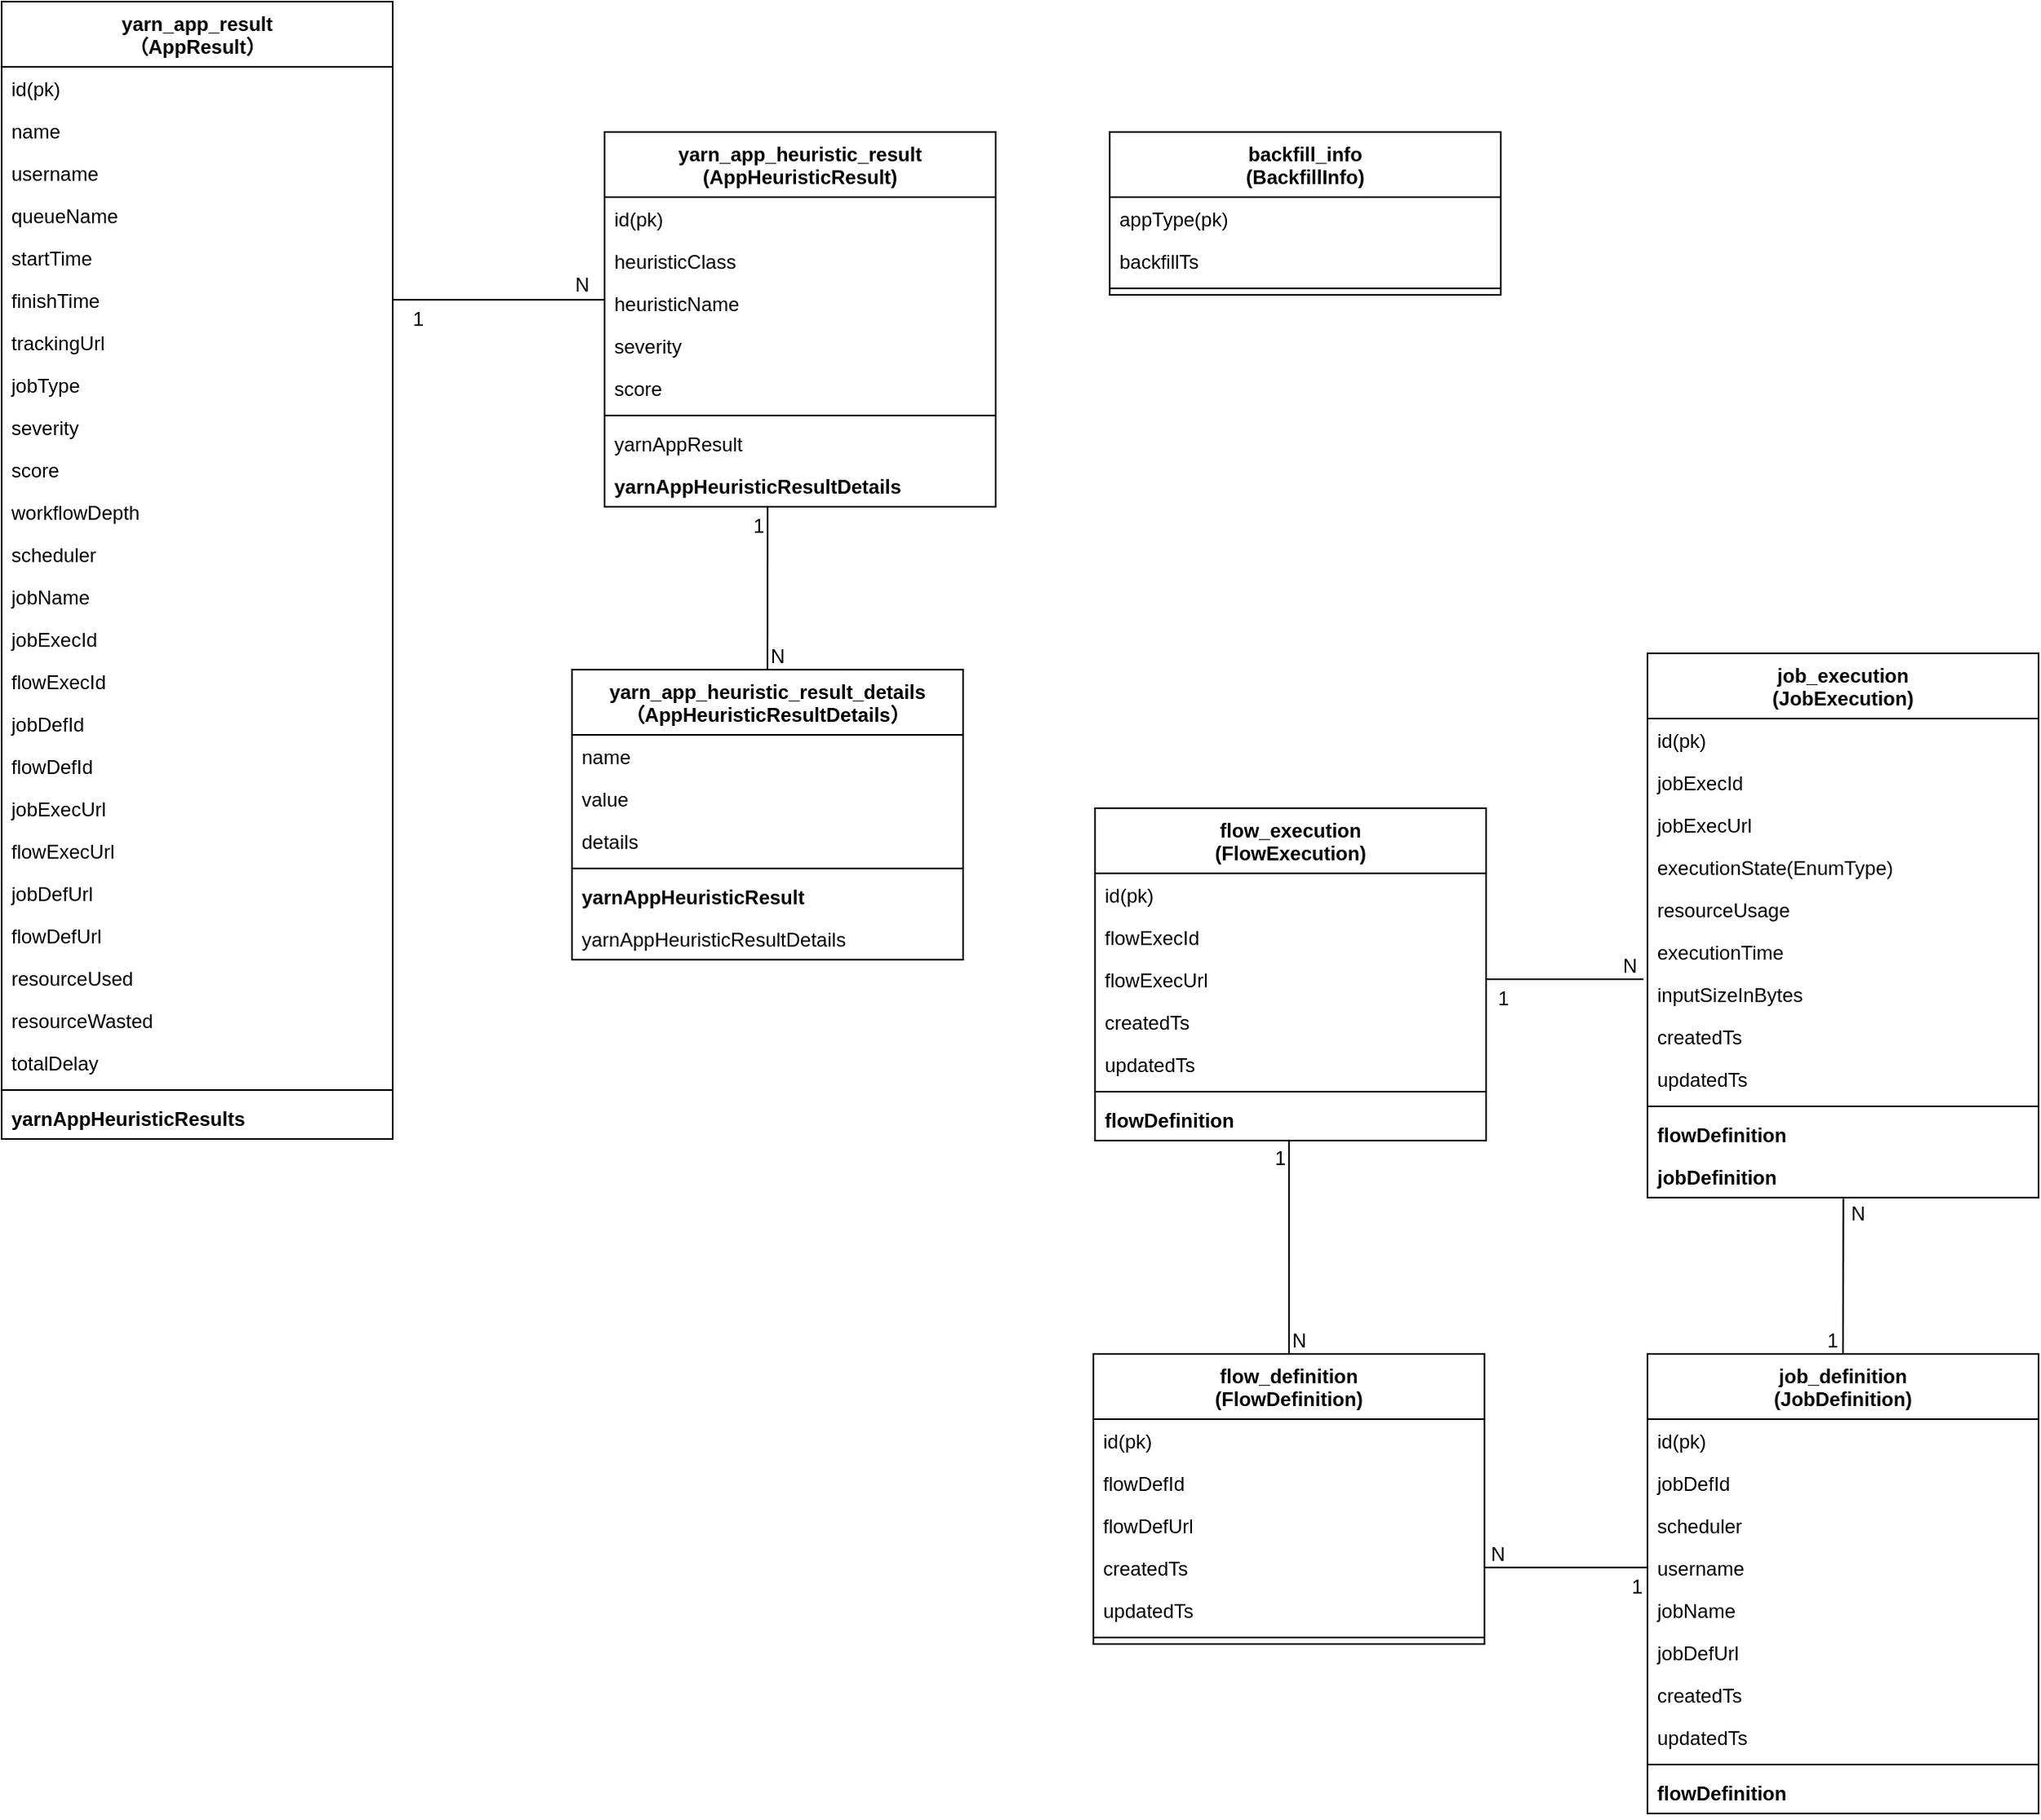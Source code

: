 <mxfile version="13.6.5" type="github">
  <diagram id="lBYNFj_PwZgtcnfL0c5B" name="Page-1">
    <mxGraphModel dx="1188" dy="643" grid="1" gridSize="10" guides="1" tooltips="1" connect="1" arrows="1" fold="1" page="1" pageScale="1" pageWidth="1920" pageHeight="1200" math="0" shadow="0">
      <root>
        <mxCell id="0" />
        <mxCell id="1" parent="0" />
        <mxCell id="ozhA0V-EFxlxbpQFmUKF-39" value="" style="endArrow=none;html=1;rounded=0;exitX=0.5;exitY=0;exitDx=0;exitDy=0;entryX=0.417;entryY=1;entryDx=0;entryDy=0;entryPerimeter=0;" edge="1" parent="1" source="ozhA0V-EFxlxbpQFmUKF-30" target="ozhA0V-EFxlxbpQFmUKF-29">
          <mxGeometry relative="1" as="geometry">
            <mxPoint x="870" y="490" as="sourcePoint" />
            <mxPoint x="600" y="380" as="targetPoint" />
          </mxGeometry>
        </mxCell>
        <mxCell id="ozhA0V-EFxlxbpQFmUKF-40" value="N" style="resizable=0;html=1;align=left;verticalAlign=bottom;" connectable="0" vertex="1" parent="ozhA0V-EFxlxbpQFmUKF-39">
          <mxGeometry x="-1" relative="1" as="geometry" />
        </mxCell>
        <mxCell id="ozhA0V-EFxlxbpQFmUKF-41" value="1" style="resizable=0;html=1;align=right;verticalAlign=bottom;" connectable="0" vertex="1" parent="ozhA0V-EFxlxbpQFmUKF-39">
          <mxGeometry x="1" relative="1" as="geometry">
            <mxPoint x="-2.02" y="20.33" as="offset" />
          </mxGeometry>
        </mxCell>
        <mxCell id="ozhA0V-EFxlxbpQFmUKF-42" value="yarn_app_result&#xa;（AppResult）" style="swimlane;fontStyle=1;align=center;verticalAlign=top;childLayout=stackLayout;horizontal=1;startSize=40;horizontalStack=0;resizeParent=1;resizeParentMax=0;resizeLast=0;collapsible=1;marginBottom=0;" vertex="1" parent="1">
          <mxGeometry x="130" y="50" width="240" height="698" as="geometry" />
        </mxCell>
        <mxCell id="ozhA0V-EFxlxbpQFmUKF-43" value="id(pk)" style="text;strokeColor=none;fillColor=none;align=left;verticalAlign=top;spacingLeft=4;spacingRight=4;overflow=hidden;rotatable=0;points=[[0,0.5],[1,0.5]];portConstraint=eastwest;" vertex="1" parent="ozhA0V-EFxlxbpQFmUKF-42">
          <mxGeometry y="40" width="240" height="26" as="geometry" />
        </mxCell>
        <mxCell id="ozhA0V-EFxlxbpQFmUKF-44" value="name" style="text;strokeColor=none;fillColor=none;align=left;verticalAlign=top;spacingLeft=4;spacingRight=4;overflow=hidden;rotatable=0;points=[[0,0.5],[1,0.5]];portConstraint=eastwest;" vertex="1" parent="ozhA0V-EFxlxbpQFmUKF-42">
          <mxGeometry y="66" width="240" height="26" as="geometry" />
        </mxCell>
        <mxCell id="ozhA0V-EFxlxbpQFmUKF-45" value="username" style="text;strokeColor=none;fillColor=none;align=left;verticalAlign=top;spacingLeft=4;spacingRight=4;overflow=hidden;rotatable=0;points=[[0,0.5],[1,0.5]];portConstraint=eastwest;" vertex="1" parent="ozhA0V-EFxlxbpQFmUKF-42">
          <mxGeometry y="92" width="240" height="26" as="geometry" />
        </mxCell>
        <mxCell id="ozhA0V-EFxlxbpQFmUKF-46" value="queueName" style="text;strokeColor=none;fillColor=none;align=left;verticalAlign=top;spacingLeft=4;spacingRight=4;overflow=hidden;rotatable=0;points=[[0,0.5],[1,0.5]];portConstraint=eastwest;" vertex="1" parent="ozhA0V-EFxlxbpQFmUKF-42">
          <mxGeometry y="118" width="240" height="26" as="geometry" />
        </mxCell>
        <mxCell id="ozhA0V-EFxlxbpQFmUKF-47" value="startTime" style="text;strokeColor=none;fillColor=none;align=left;verticalAlign=top;spacingLeft=4;spacingRight=4;overflow=hidden;rotatable=0;points=[[0,0.5],[1,0.5]];portConstraint=eastwest;" vertex="1" parent="ozhA0V-EFxlxbpQFmUKF-42">
          <mxGeometry y="144" width="240" height="26" as="geometry" />
        </mxCell>
        <mxCell id="ozhA0V-EFxlxbpQFmUKF-51" value="finishTime" style="text;strokeColor=none;fillColor=none;align=left;verticalAlign=top;spacingLeft=4;spacingRight=4;overflow=hidden;rotatable=0;points=[[0,0.5],[1,0.5]];portConstraint=eastwest;" vertex="1" parent="ozhA0V-EFxlxbpQFmUKF-42">
          <mxGeometry y="170" width="240" height="26" as="geometry" />
        </mxCell>
        <mxCell id="ozhA0V-EFxlxbpQFmUKF-52" value="trackingUrl" style="text;strokeColor=none;fillColor=none;align=left;verticalAlign=top;spacingLeft=4;spacingRight=4;overflow=hidden;rotatable=0;points=[[0,0.5],[1,0.5]];portConstraint=eastwest;" vertex="1" parent="ozhA0V-EFxlxbpQFmUKF-42">
          <mxGeometry y="196" width="240" height="26" as="geometry" />
        </mxCell>
        <mxCell id="ozhA0V-EFxlxbpQFmUKF-53" value="jobType" style="text;strokeColor=none;fillColor=none;align=left;verticalAlign=top;spacingLeft=4;spacingRight=4;overflow=hidden;rotatable=0;points=[[0,0.5],[1,0.5]];portConstraint=eastwest;" vertex="1" parent="ozhA0V-EFxlxbpQFmUKF-42">
          <mxGeometry y="222" width="240" height="26" as="geometry" />
        </mxCell>
        <mxCell id="ozhA0V-EFxlxbpQFmUKF-54" value="severity" style="text;strokeColor=none;fillColor=none;align=left;verticalAlign=top;spacingLeft=4;spacingRight=4;overflow=hidden;rotatable=0;points=[[0,0.5],[1,0.5]];portConstraint=eastwest;" vertex="1" parent="ozhA0V-EFxlxbpQFmUKF-42">
          <mxGeometry y="248" width="240" height="26" as="geometry" />
        </mxCell>
        <mxCell id="ozhA0V-EFxlxbpQFmUKF-55" value="score" style="text;strokeColor=none;fillColor=none;align=left;verticalAlign=top;spacingLeft=4;spacingRight=4;overflow=hidden;rotatable=0;points=[[0,0.5],[1,0.5]];portConstraint=eastwest;" vertex="1" parent="ozhA0V-EFxlxbpQFmUKF-42">
          <mxGeometry y="274" width="240" height="26" as="geometry" />
        </mxCell>
        <mxCell id="ozhA0V-EFxlxbpQFmUKF-56" value="workflowDepth" style="text;strokeColor=none;fillColor=none;align=left;verticalAlign=top;spacingLeft=4;spacingRight=4;overflow=hidden;rotatable=0;points=[[0,0.5],[1,0.5]];portConstraint=eastwest;" vertex="1" parent="ozhA0V-EFxlxbpQFmUKF-42">
          <mxGeometry y="300" width="240" height="26" as="geometry" />
        </mxCell>
        <mxCell id="ozhA0V-EFxlxbpQFmUKF-57" value="scheduler" style="text;strokeColor=none;fillColor=none;align=left;verticalAlign=top;spacingLeft=4;spacingRight=4;overflow=hidden;rotatable=0;points=[[0,0.5],[1,0.5]];portConstraint=eastwest;" vertex="1" parent="ozhA0V-EFxlxbpQFmUKF-42">
          <mxGeometry y="326" width="240" height="26" as="geometry" />
        </mxCell>
        <mxCell id="ozhA0V-EFxlxbpQFmUKF-58" value="jobName" style="text;strokeColor=none;fillColor=none;align=left;verticalAlign=top;spacingLeft=4;spacingRight=4;overflow=hidden;rotatable=0;points=[[0,0.5],[1,0.5]];portConstraint=eastwest;" vertex="1" parent="ozhA0V-EFxlxbpQFmUKF-42">
          <mxGeometry y="352" width="240" height="26" as="geometry" />
        </mxCell>
        <mxCell id="ozhA0V-EFxlxbpQFmUKF-59" value="jobExecId" style="text;strokeColor=none;fillColor=none;align=left;verticalAlign=top;spacingLeft=4;spacingRight=4;overflow=hidden;rotatable=0;points=[[0,0.5],[1,0.5]];portConstraint=eastwest;" vertex="1" parent="ozhA0V-EFxlxbpQFmUKF-42">
          <mxGeometry y="378" width="240" height="26" as="geometry" />
        </mxCell>
        <mxCell id="ozhA0V-EFxlxbpQFmUKF-60" value="flowExecId" style="text;strokeColor=none;fillColor=none;align=left;verticalAlign=top;spacingLeft=4;spacingRight=4;overflow=hidden;rotatable=0;points=[[0,0.5],[1,0.5]];portConstraint=eastwest;" vertex="1" parent="ozhA0V-EFxlxbpQFmUKF-42">
          <mxGeometry y="404" width="240" height="26" as="geometry" />
        </mxCell>
        <mxCell id="ozhA0V-EFxlxbpQFmUKF-61" value="jobDefId" style="text;strokeColor=none;fillColor=none;align=left;verticalAlign=top;spacingLeft=4;spacingRight=4;overflow=hidden;rotatable=0;points=[[0,0.5],[1,0.5]];portConstraint=eastwest;" vertex="1" parent="ozhA0V-EFxlxbpQFmUKF-42">
          <mxGeometry y="430" width="240" height="26" as="geometry" />
        </mxCell>
        <mxCell id="ozhA0V-EFxlxbpQFmUKF-62" value="flowDefId" style="text;strokeColor=none;fillColor=none;align=left;verticalAlign=top;spacingLeft=4;spacingRight=4;overflow=hidden;rotatable=0;points=[[0,0.5],[1,0.5]];portConstraint=eastwest;" vertex="1" parent="ozhA0V-EFxlxbpQFmUKF-42">
          <mxGeometry y="456" width="240" height="26" as="geometry" />
        </mxCell>
        <mxCell id="ozhA0V-EFxlxbpQFmUKF-63" value="jobExecUrl" style="text;strokeColor=none;fillColor=none;align=left;verticalAlign=top;spacingLeft=4;spacingRight=4;overflow=hidden;rotatable=0;points=[[0,0.5],[1,0.5]];portConstraint=eastwest;" vertex="1" parent="ozhA0V-EFxlxbpQFmUKF-42">
          <mxGeometry y="482" width="240" height="26" as="geometry" />
        </mxCell>
        <mxCell id="ozhA0V-EFxlxbpQFmUKF-64" value="flowExecUrl" style="text;strokeColor=none;fillColor=none;align=left;verticalAlign=top;spacingLeft=4;spacingRight=4;overflow=hidden;rotatable=0;points=[[0,0.5],[1,0.5]];portConstraint=eastwest;" vertex="1" parent="ozhA0V-EFxlxbpQFmUKF-42">
          <mxGeometry y="508" width="240" height="26" as="geometry" />
        </mxCell>
        <mxCell id="ozhA0V-EFxlxbpQFmUKF-65" value="jobDefUrl" style="text;strokeColor=none;fillColor=none;align=left;verticalAlign=top;spacingLeft=4;spacingRight=4;overflow=hidden;rotatable=0;points=[[0,0.5],[1,0.5]];portConstraint=eastwest;" vertex="1" parent="ozhA0V-EFxlxbpQFmUKF-42">
          <mxGeometry y="534" width="240" height="26" as="geometry" />
        </mxCell>
        <mxCell id="ozhA0V-EFxlxbpQFmUKF-66" value="flowDefUrl" style="text;strokeColor=none;fillColor=none;align=left;verticalAlign=top;spacingLeft=4;spacingRight=4;overflow=hidden;rotatable=0;points=[[0,0.5],[1,0.5]];portConstraint=eastwest;" vertex="1" parent="ozhA0V-EFxlxbpQFmUKF-42">
          <mxGeometry y="560" width="240" height="26" as="geometry" />
        </mxCell>
        <mxCell id="ozhA0V-EFxlxbpQFmUKF-67" value="resourceUsed" style="text;strokeColor=none;fillColor=none;align=left;verticalAlign=top;spacingLeft=4;spacingRight=4;overflow=hidden;rotatable=0;points=[[0,0.5],[1,0.5]];portConstraint=eastwest;" vertex="1" parent="ozhA0V-EFxlxbpQFmUKF-42">
          <mxGeometry y="586" width="240" height="26" as="geometry" />
        </mxCell>
        <mxCell id="ozhA0V-EFxlxbpQFmUKF-68" value="resourceWasted" style="text;strokeColor=none;fillColor=none;align=left;verticalAlign=top;spacingLeft=4;spacingRight=4;overflow=hidden;rotatable=0;points=[[0,0.5],[1,0.5]];portConstraint=eastwest;" vertex="1" parent="ozhA0V-EFxlxbpQFmUKF-42">
          <mxGeometry y="612" width="240" height="26" as="geometry" />
        </mxCell>
        <mxCell id="ozhA0V-EFxlxbpQFmUKF-69" value="totalDelay" style="text;strokeColor=none;fillColor=none;align=left;verticalAlign=top;spacingLeft=4;spacingRight=4;overflow=hidden;rotatable=0;points=[[0,0.5],[1,0.5]];portConstraint=eastwest;" vertex="1" parent="ozhA0V-EFxlxbpQFmUKF-42">
          <mxGeometry y="638" width="240" height="26" as="geometry" />
        </mxCell>
        <mxCell id="ozhA0V-EFxlxbpQFmUKF-48" value="" style="line;strokeWidth=1;fillColor=none;align=left;verticalAlign=middle;spacingTop=-1;spacingLeft=3;spacingRight=3;rotatable=0;labelPosition=right;points=[];portConstraint=eastwest;" vertex="1" parent="ozhA0V-EFxlxbpQFmUKF-42">
          <mxGeometry y="664" width="240" height="8" as="geometry" />
        </mxCell>
        <mxCell id="ozhA0V-EFxlxbpQFmUKF-49" value="yarnAppHeuristicResults" style="text;strokeColor=none;fillColor=none;align=left;verticalAlign=top;spacingLeft=4;spacingRight=4;overflow=hidden;rotatable=0;points=[[0,0.5],[1,0.5]];portConstraint=eastwest;fontStyle=1" vertex="1" parent="ozhA0V-EFxlxbpQFmUKF-42">
          <mxGeometry y="672" width="240" height="26" as="geometry" />
        </mxCell>
        <mxCell id="ozhA0V-EFxlxbpQFmUKF-70" value="" style="endArrow=none;html=1;rounded=0;entryX=1;entryY=0.5;entryDx=0;entryDy=0;exitX=0;exitY=0.423;exitDx=0;exitDy=0;exitPerimeter=0;" edge="1" parent="1" source="ozhA0V-EFxlxbpQFmUKF-26" target="ozhA0V-EFxlxbpQFmUKF-51">
          <mxGeometry relative="1" as="geometry">
            <mxPoint x="497" y="233" as="sourcePoint" />
            <mxPoint x="700.08" y="370.0" as="targetPoint" />
          </mxGeometry>
        </mxCell>
        <mxCell id="ozhA0V-EFxlxbpQFmUKF-71" value="N" style="resizable=0;html=1;align=left;verticalAlign=bottom;" connectable="0" vertex="1" parent="ozhA0V-EFxlxbpQFmUKF-70">
          <mxGeometry x="-1" relative="1" as="geometry">
            <mxPoint x="-20.48" as="offset" />
          </mxGeometry>
        </mxCell>
        <mxCell id="ozhA0V-EFxlxbpQFmUKF-72" value="1" style="resizable=0;html=1;align=right;verticalAlign=bottom;" connectable="0" vertex="1" parent="ozhA0V-EFxlxbpQFmUKF-70">
          <mxGeometry x="1" relative="1" as="geometry">
            <mxPoint x="19.92" y="20.33" as="offset" />
          </mxGeometry>
        </mxCell>
        <mxCell id="ozhA0V-EFxlxbpQFmUKF-19" value="yarn_app_heuristic_result&#xa;(AppHeuristicResult)" style="swimlane;fontStyle=1;align=center;verticalAlign=top;childLayout=stackLayout;horizontal=1;startSize=40;horizontalStack=0;resizeParent=1;resizeParentMax=0;resizeLast=0;collapsible=1;marginBottom=0;" vertex="1" parent="1">
          <mxGeometry x="500" y="130" width="240" height="230" as="geometry" />
        </mxCell>
        <mxCell id="ozhA0V-EFxlxbpQFmUKF-25" value="id(pk)" style="text;strokeColor=none;fillColor=none;align=left;verticalAlign=top;spacingLeft=4;spacingRight=4;overflow=hidden;rotatable=0;points=[[0,0.5],[1,0.5]];portConstraint=eastwest;" vertex="1" parent="ozhA0V-EFxlxbpQFmUKF-19">
          <mxGeometry y="40" width="240" height="26" as="geometry" />
        </mxCell>
        <mxCell id="ozhA0V-EFxlxbpQFmUKF-20" value="heuristicClass" style="text;strokeColor=none;fillColor=none;align=left;verticalAlign=top;spacingLeft=4;spacingRight=4;overflow=hidden;rotatable=0;points=[[0,0.5],[1,0.5]];portConstraint=eastwest;" vertex="1" parent="ozhA0V-EFxlxbpQFmUKF-19">
          <mxGeometry y="66" width="240" height="26" as="geometry" />
        </mxCell>
        <mxCell id="ozhA0V-EFxlxbpQFmUKF-26" value="heuristicName" style="text;strokeColor=none;fillColor=none;align=left;verticalAlign=top;spacingLeft=4;spacingRight=4;overflow=hidden;rotatable=0;points=[[0,0.5],[1,0.5]];portConstraint=eastwest;" vertex="1" parent="ozhA0V-EFxlxbpQFmUKF-19">
          <mxGeometry y="92" width="240" height="26" as="geometry" />
        </mxCell>
        <mxCell id="ozhA0V-EFxlxbpQFmUKF-27" value="severity" style="text;strokeColor=none;fillColor=none;align=left;verticalAlign=top;spacingLeft=4;spacingRight=4;overflow=hidden;rotatable=0;points=[[0,0.5],[1,0.5]];portConstraint=eastwest;" vertex="1" parent="ozhA0V-EFxlxbpQFmUKF-19">
          <mxGeometry y="118" width="240" height="26" as="geometry" />
        </mxCell>
        <mxCell id="ozhA0V-EFxlxbpQFmUKF-28" value="score" style="text;strokeColor=none;fillColor=none;align=left;verticalAlign=top;spacingLeft=4;spacingRight=4;overflow=hidden;rotatable=0;points=[[0,0.5],[1,0.5]];portConstraint=eastwest;" vertex="1" parent="ozhA0V-EFxlxbpQFmUKF-19">
          <mxGeometry y="144" width="240" height="26" as="geometry" />
        </mxCell>
        <mxCell id="ozhA0V-EFxlxbpQFmUKF-21" value="" style="line;strokeWidth=1;fillColor=none;align=left;verticalAlign=middle;spacingTop=-1;spacingLeft=3;spacingRight=3;rotatable=0;labelPosition=right;points=[];portConstraint=eastwest;" vertex="1" parent="ozhA0V-EFxlxbpQFmUKF-19">
          <mxGeometry y="170" width="240" height="8" as="geometry" />
        </mxCell>
        <mxCell id="ozhA0V-EFxlxbpQFmUKF-22" value="yarnAppResult" style="text;strokeColor=none;fillColor=none;align=left;verticalAlign=top;spacingLeft=4;spacingRight=4;overflow=hidden;rotatable=0;points=[[0,0.5],[1,0.5]];portConstraint=eastwest;" vertex="1" parent="ozhA0V-EFxlxbpQFmUKF-19">
          <mxGeometry y="178" width="240" height="26" as="geometry" />
        </mxCell>
        <mxCell id="ozhA0V-EFxlxbpQFmUKF-29" value="yarnAppHeuristicResultDetails" style="text;strokeColor=none;fillColor=none;align=left;verticalAlign=top;spacingLeft=4;spacingRight=4;overflow=hidden;rotatable=0;points=[[0,0.5],[1,0.5]];portConstraint=eastwest;fontStyle=1" vertex="1" parent="ozhA0V-EFxlxbpQFmUKF-19">
          <mxGeometry y="204" width="240" height="26" as="geometry" />
        </mxCell>
        <mxCell id="ozhA0V-EFxlxbpQFmUKF-30" value="yarn_app_heuristic_result_details&#xa;（AppHeuristicResultDetails）" style="swimlane;fontStyle=1;align=center;verticalAlign=top;childLayout=stackLayout;horizontal=1;startSize=40;horizontalStack=0;resizeParent=1;resizeParentMax=0;resizeLast=0;collapsible=1;marginBottom=0;" vertex="1" parent="1">
          <mxGeometry x="480" y="460" width="240" height="178" as="geometry" />
        </mxCell>
        <mxCell id="ozhA0V-EFxlxbpQFmUKF-31" value="name" style="text;strokeColor=none;fillColor=none;align=left;verticalAlign=top;spacingLeft=4;spacingRight=4;overflow=hidden;rotatable=0;points=[[0,0.5],[1,0.5]];portConstraint=eastwest;" vertex="1" parent="ozhA0V-EFxlxbpQFmUKF-30">
          <mxGeometry y="40" width="240" height="26" as="geometry" />
        </mxCell>
        <mxCell id="ozhA0V-EFxlxbpQFmUKF-32" value="value" style="text;strokeColor=none;fillColor=none;align=left;verticalAlign=top;spacingLeft=4;spacingRight=4;overflow=hidden;rotatable=0;points=[[0,0.5],[1,0.5]];portConstraint=eastwest;" vertex="1" parent="ozhA0V-EFxlxbpQFmUKF-30">
          <mxGeometry y="66" width="240" height="26" as="geometry" />
        </mxCell>
        <mxCell id="ozhA0V-EFxlxbpQFmUKF-33" value="details" style="text;strokeColor=none;fillColor=none;align=left;verticalAlign=top;spacingLeft=4;spacingRight=4;overflow=hidden;rotatable=0;points=[[0,0.5],[1,0.5]];portConstraint=eastwest;" vertex="1" parent="ozhA0V-EFxlxbpQFmUKF-30">
          <mxGeometry y="92" width="240" height="26" as="geometry" />
        </mxCell>
        <mxCell id="ozhA0V-EFxlxbpQFmUKF-36" value="" style="line;strokeWidth=1;fillColor=none;align=left;verticalAlign=middle;spacingTop=-1;spacingLeft=3;spacingRight=3;rotatable=0;labelPosition=right;points=[];portConstraint=eastwest;" vertex="1" parent="ozhA0V-EFxlxbpQFmUKF-30">
          <mxGeometry y="118" width="240" height="8" as="geometry" />
        </mxCell>
        <mxCell id="ozhA0V-EFxlxbpQFmUKF-37" value="yarnAppHeuristicResult" style="text;strokeColor=none;fillColor=none;align=left;verticalAlign=top;spacingLeft=4;spacingRight=4;overflow=hidden;rotatable=0;points=[[0,0.5],[1,0.5]];portConstraint=eastwest;fontStyle=1" vertex="1" parent="ozhA0V-EFxlxbpQFmUKF-30">
          <mxGeometry y="126" width="240" height="26" as="geometry" />
        </mxCell>
        <mxCell id="ozhA0V-EFxlxbpQFmUKF-38" value="yarnAppHeuristicResultDetails" style="text;strokeColor=none;fillColor=none;align=left;verticalAlign=top;spacingLeft=4;spacingRight=4;overflow=hidden;rotatable=0;points=[[0,0.5],[1,0.5]];portConstraint=eastwest;" vertex="1" parent="ozhA0V-EFxlxbpQFmUKF-30">
          <mxGeometry y="152" width="240" height="26" as="geometry" />
        </mxCell>
        <mxCell id="ozhA0V-EFxlxbpQFmUKF-92" value="backfill_info&#xa;(BackfillInfo)" style="swimlane;fontStyle=1;align=center;verticalAlign=top;childLayout=stackLayout;horizontal=1;startSize=40;horizontalStack=0;resizeParent=1;resizeParentMax=0;resizeLast=0;collapsible=1;marginBottom=0;" vertex="1" parent="1">
          <mxGeometry x="810" y="130" width="240" height="100" as="geometry" />
        </mxCell>
        <mxCell id="ozhA0V-EFxlxbpQFmUKF-93" value="appType(pk)" style="text;strokeColor=none;fillColor=none;align=left;verticalAlign=top;spacingLeft=4;spacingRight=4;overflow=hidden;rotatable=0;points=[[0,0.5],[1,0.5]];portConstraint=eastwest;" vertex="1" parent="ozhA0V-EFxlxbpQFmUKF-92">
          <mxGeometry y="40" width="240" height="26" as="geometry" />
        </mxCell>
        <mxCell id="ozhA0V-EFxlxbpQFmUKF-94" value="backfillTs" style="text;strokeColor=none;fillColor=none;align=left;verticalAlign=top;spacingLeft=4;spacingRight=4;overflow=hidden;rotatable=0;points=[[0,0.5],[1,0.5]];portConstraint=eastwest;" vertex="1" parent="ozhA0V-EFxlxbpQFmUKF-92">
          <mxGeometry y="66" width="240" height="26" as="geometry" />
        </mxCell>
        <mxCell id="ozhA0V-EFxlxbpQFmUKF-98" value="" style="line;strokeWidth=1;fillColor=none;align=left;verticalAlign=middle;spacingTop=-1;spacingLeft=3;spacingRight=3;rotatable=0;labelPosition=right;points=[];portConstraint=eastwest;" vertex="1" parent="ozhA0V-EFxlxbpQFmUKF-92">
          <mxGeometry y="92" width="240" height="8" as="geometry" />
        </mxCell>
        <mxCell id="ozhA0V-EFxlxbpQFmUKF-133" value="job_execution&#xa;(JobExecution)" style="swimlane;fontStyle=1;align=center;verticalAlign=top;childLayout=stackLayout;horizontal=1;startSize=40;horizontalStack=0;resizeParent=1;resizeParentMax=0;resizeLast=0;collapsible=1;marginBottom=0;" vertex="1" parent="1">
          <mxGeometry x="1140" y="450" width="240" height="334" as="geometry" />
        </mxCell>
        <mxCell id="ozhA0V-EFxlxbpQFmUKF-134" value="id(pk)" style="text;strokeColor=none;fillColor=none;align=left;verticalAlign=top;spacingLeft=4;spacingRight=4;overflow=hidden;rotatable=0;points=[[0,0.5],[1,0.5]];portConstraint=eastwest;" vertex="1" parent="ozhA0V-EFxlxbpQFmUKF-133">
          <mxGeometry y="40" width="240" height="26" as="geometry" />
        </mxCell>
        <mxCell id="ozhA0V-EFxlxbpQFmUKF-135" value="jobExecId" style="text;strokeColor=none;fillColor=none;align=left;verticalAlign=top;spacingLeft=4;spacingRight=4;overflow=hidden;rotatable=0;points=[[0,0.5],[1,0.5]];portConstraint=eastwest;" vertex="1" parent="ozhA0V-EFxlxbpQFmUKF-133">
          <mxGeometry y="66" width="240" height="26" as="geometry" />
        </mxCell>
        <mxCell id="ozhA0V-EFxlxbpQFmUKF-136" value="jobExecUrl" style="text;strokeColor=none;fillColor=none;align=left;verticalAlign=top;spacingLeft=4;spacingRight=4;overflow=hidden;rotatable=0;points=[[0,0.5],[1,0.5]];portConstraint=eastwest;" vertex="1" parent="ozhA0V-EFxlxbpQFmUKF-133">
          <mxGeometry y="92" width="240" height="26" as="geometry" />
        </mxCell>
        <mxCell id="ozhA0V-EFxlxbpQFmUKF-137" value="executionState(EnumType)" style="text;strokeColor=none;fillColor=none;align=left;verticalAlign=top;spacingLeft=4;spacingRight=4;overflow=hidden;rotatable=0;points=[[0,0.5],[1,0.5]];portConstraint=eastwest;" vertex="1" parent="ozhA0V-EFxlxbpQFmUKF-133">
          <mxGeometry y="118" width="240" height="26" as="geometry" />
        </mxCell>
        <mxCell id="ozhA0V-EFxlxbpQFmUKF-138" value="resourceUsage" style="text;strokeColor=none;fillColor=none;align=left;verticalAlign=top;spacingLeft=4;spacingRight=4;overflow=hidden;rotatable=0;points=[[0,0.5],[1,0.5]];portConstraint=eastwest;" vertex="1" parent="ozhA0V-EFxlxbpQFmUKF-133">
          <mxGeometry y="144" width="240" height="26" as="geometry" />
        </mxCell>
        <mxCell id="ozhA0V-EFxlxbpQFmUKF-141" value="executionTime" style="text;strokeColor=none;fillColor=none;align=left;verticalAlign=top;spacingLeft=4;spacingRight=4;overflow=hidden;rotatable=0;points=[[0,0.5],[1,0.5]];portConstraint=eastwest;" vertex="1" parent="ozhA0V-EFxlxbpQFmUKF-133">
          <mxGeometry y="170" width="240" height="26" as="geometry" />
        </mxCell>
        <mxCell id="ozhA0V-EFxlxbpQFmUKF-142" value="inputSizeInBytes" style="text;strokeColor=none;fillColor=none;align=left;verticalAlign=top;spacingLeft=4;spacingRight=4;overflow=hidden;rotatable=0;points=[[0,0.5],[1,0.5]];portConstraint=eastwest;" vertex="1" parent="ozhA0V-EFxlxbpQFmUKF-133">
          <mxGeometry y="196" width="240" height="26" as="geometry" />
        </mxCell>
        <mxCell id="ozhA0V-EFxlxbpQFmUKF-144" value="createdTs" style="text;strokeColor=none;fillColor=none;align=left;verticalAlign=top;spacingLeft=4;spacingRight=4;overflow=hidden;rotatable=0;points=[[0,0.5],[1,0.5]];portConstraint=eastwest;" vertex="1" parent="ozhA0V-EFxlxbpQFmUKF-133">
          <mxGeometry y="222" width="240" height="26" as="geometry" />
        </mxCell>
        <mxCell id="ozhA0V-EFxlxbpQFmUKF-145" value="updatedTs" style="text;strokeColor=none;fillColor=none;align=left;verticalAlign=top;spacingLeft=4;spacingRight=4;overflow=hidden;rotatable=0;points=[[0,0.5],[1,0.5]];portConstraint=eastwest;" vertex="1" parent="ozhA0V-EFxlxbpQFmUKF-133">
          <mxGeometry y="248" width="240" height="26" as="geometry" />
        </mxCell>
        <mxCell id="ozhA0V-EFxlxbpQFmUKF-139" value="" style="line;strokeWidth=1;fillColor=none;align=left;verticalAlign=middle;spacingTop=-1;spacingLeft=3;spacingRight=3;rotatable=0;labelPosition=right;points=[];portConstraint=eastwest;" vertex="1" parent="ozhA0V-EFxlxbpQFmUKF-133">
          <mxGeometry y="274" width="240" height="8" as="geometry" />
        </mxCell>
        <mxCell id="ozhA0V-EFxlxbpQFmUKF-140" value="flowDefinition" style="text;strokeColor=none;fillColor=none;align=left;verticalAlign=top;spacingLeft=4;spacingRight=4;overflow=hidden;rotatable=0;points=[[0,0.5],[1,0.5]];portConstraint=eastwest;fontStyle=1" vertex="1" parent="ozhA0V-EFxlxbpQFmUKF-133">
          <mxGeometry y="282" width="240" height="26" as="geometry" />
        </mxCell>
        <mxCell id="ozhA0V-EFxlxbpQFmUKF-143" value="jobDefinition" style="text;strokeColor=none;fillColor=none;align=left;verticalAlign=top;spacingLeft=4;spacingRight=4;overflow=hidden;rotatable=0;points=[[0,0.5],[1,0.5]];portConstraint=eastwest;fontStyle=1" vertex="1" parent="ozhA0V-EFxlxbpQFmUKF-133">
          <mxGeometry y="308" width="240" height="26" as="geometry" />
        </mxCell>
        <mxCell id="ozhA0V-EFxlxbpQFmUKF-101" value="flow_definition&#xa;(FlowDefinition)" style="swimlane;fontStyle=1;align=center;verticalAlign=top;childLayout=stackLayout;horizontal=1;startSize=40;horizontalStack=0;resizeParent=1;resizeParentMax=0;resizeLast=0;collapsible=1;marginBottom=0;" vertex="1" parent="1">
          <mxGeometry x="800" y="880" width="240" height="178" as="geometry" />
        </mxCell>
        <mxCell id="ozhA0V-EFxlxbpQFmUKF-102" value="id(pk)" style="text;strokeColor=none;fillColor=none;align=left;verticalAlign=top;spacingLeft=4;spacingRight=4;overflow=hidden;rotatable=0;points=[[0,0.5],[1,0.5]];portConstraint=eastwest;" vertex="1" parent="ozhA0V-EFxlxbpQFmUKF-101">
          <mxGeometry y="40" width="240" height="26" as="geometry" />
        </mxCell>
        <mxCell id="ozhA0V-EFxlxbpQFmUKF-105" value="flowDefId" style="text;strokeColor=none;fillColor=none;align=left;verticalAlign=top;spacingLeft=4;spacingRight=4;overflow=hidden;rotatable=0;points=[[0,0.5],[1,0.5]];portConstraint=eastwest;" vertex="1" parent="ozhA0V-EFxlxbpQFmUKF-101">
          <mxGeometry y="66" width="240" height="26" as="geometry" />
        </mxCell>
        <mxCell id="ozhA0V-EFxlxbpQFmUKF-103" value="flowDefUrl" style="text;strokeColor=none;fillColor=none;align=left;verticalAlign=top;spacingLeft=4;spacingRight=4;overflow=hidden;rotatable=0;points=[[0,0.5],[1,0.5]];portConstraint=eastwest;" vertex="1" parent="ozhA0V-EFxlxbpQFmUKF-101">
          <mxGeometry y="92" width="240" height="26" as="geometry" />
        </mxCell>
        <mxCell id="ozhA0V-EFxlxbpQFmUKF-106" value="createdTs" style="text;strokeColor=none;fillColor=none;align=left;verticalAlign=top;spacingLeft=4;spacingRight=4;overflow=hidden;rotatable=0;points=[[0,0.5],[1,0.5]];portConstraint=eastwest;" vertex="1" parent="ozhA0V-EFxlxbpQFmUKF-101">
          <mxGeometry y="118" width="240" height="26" as="geometry" />
        </mxCell>
        <mxCell id="ozhA0V-EFxlxbpQFmUKF-107" value="updatedTs" style="text;strokeColor=none;fillColor=none;align=left;verticalAlign=top;spacingLeft=4;spacingRight=4;overflow=hidden;rotatable=0;points=[[0,0.5],[1,0.5]];portConstraint=eastwest;" vertex="1" parent="ozhA0V-EFxlxbpQFmUKF-101">
          <mxGeometry y="144" width="240" height="26" as="geometry" />
        </mxCell>
        <mxCell id="ozhA0V-EFxlxbpQFmUKF-104" value="" style="line;strokeWidth=1;fillColor=none;align=left;verticalAlign=middle;spacingTop=-1;spacingLeft=3;spacingRight=3;rotatable=0;labelPosition=right;points=[];portConstraint=eastwest;" vertex="1" parent="ozhA0V-EFxlxbpQFmUKF-101">
          <mxGeometry y="170" width="240" height="8" as="geometry" />
        </mxCell>
        <mxCell id="ozhA0V-EFxlxbpQFmUKF-116" value="" style="endArrow=none;html=1;rounded=0;exitX=0.5;exitY=0;exitDx=0;exitDy=0;entryX=0.496;entryY=0.98;entryDx=0;entryDy=0;entryPerimeter=0;" edge="1" parent="1" source="ozhA0V-EFxlxbpQFmUKF-101" target="ozhA0V-EFxlxbpQFmUKF-115">
          <mxGeometry relative="1" as="geometry">
            <mxPoint x="1100" y="894" as="sourcePoint" />
            <mxPoint x="1100.08" y="794.0" as="targetPoint" />
          </mxGeometry>
        </mxCell>
        <mxCell id="ozhA0V-EFxlxbpQFmUKF-117" value="N" style="resizable=0;html=1;align=left;verticalAlign=bottom;" connectable="0" vertex="1" parent="ozhA0V-EFxlxbpQFmUKF-116">
          <mxGeometry x="-1" relative="1" as="geometry" />
        </mxCell>
        <mxCell id="ozhA0V-EFxlxbpQFmUKF-118" value="1" style="resizable=0;html=1;align=right;verticalAlign=bottom;" connectable="0" vertex="1" parent="ozhA0V-EFxlxbpQFmUKF-116">
          <mxGeometry x="1" relative="1" as="geometry">
            <mxPoint x="-2.02" y="20.33" as="offset" />
          </mxGeometry>
        </mxCell>
        <mxCell id="ozhA0V-EFxlxbpQFmUKF-130" value="" style="endArrow=none;html=1;rounded=0;entryX=0;entryY=0.5;entryDx=0;entryDy=0;" edge="1" parent="1" target="ozhA0V-EFxlxbpQFmUKF-123">
          <mxGeometry relative="1" as="geometry">
            <mxPoint x="1040" y="1011" as="sourcePoint" />
            <mxPoint x="929.04" y="803.48" as="targetPoint" />
          </mxGeometry>
        </mxCell>
        <mxCell id="ozhA0V-EFxlxbpQFmUKF-131" value="N" style="resizable=0;html=1;align=left;verticalAlign=bottom;" connectable="0" vertex="1" parent="ozhA0V-EFxlxbpQFmUKF-130">
          <mxGeometry x="-1" relative="1" as="geometry">
            <mxPoint x="2" as="offset" />
          </mxGeometry>
        </mxCell>
        <mxCell id="ozhA0V-EFxlxbpQFmUKF-132" value="1" style="resizable=0;html=1;align=right;verticalAlign=bottom;" connectable="0" vertex="1" parent="ozhA0V-EFxlxbpQFmUKF-130">
          <mxGeometry x="1" relative="1" as="geometry">
            <mxPoint x="-2.02" y="20.33" as="offset" />
          </mxGeometry>
        </mxCell>
        <mxCell id="ozhA0V-EFxlxbpQFmUKF-108" value="flow_execution&#xa;(FlowExecution)" style="swimlane;fontStyle=1;align=center;verticalAlign=top;childLayout=stackLayout;horizontal=1;startSize=40;horizontalStack=0;resizeParent=1;resizeParentMax=0;resizeLast=0;collapsible=1;marginBottom=0;" vertex="1" parent="1">
          <mxGeometry x="801" y="545" width="240" height="204" as="geometry" />
        </mxCell>
        <mxCell id="ozhA0V-EFxlxbpQFmUKF-109" value="id(pk)" style="text;strokeColor=none;fillColor=none;align=left;verticalAlign=top;spacingLeft=4;spacingRight=4;overflow=hidden;rotatable=0;points=[[0,0.5],[1,0.5]];portConstraint=eastwest;" vertex="1" parent="ozhA0V-EFxlxbpQFmUKF-108">
          <mxGeometry y="40" width="240" height="26" as="geometry" />
        </mxCell>
        <mxCell id="ozhA0V-EFxlxbpQFmUKF-110" value="flowExecId" style="text;strokeColor=none;fillColor=none;align=left;verticalAlign=top;spacingLeft=4;spacingRight=4;overflow=hidden;rotatable=0;points=[[0,0.5],[1,0.5]];portConstraint=eastwest;" vertex="1" parent="ozhA0V-EFxlxbpQFmUKF-108">
          <mxGeometry y="66" width="240" height="26" as="geometry" />
        </mxCell>
        <mxCell id="ozhA0V-EFxlxbpQFmUKF-111" value="flowExecUrl" style="text;strokeColor=none;fillColor=none;align=left;verticalAlign=top;spacingLeft=4;spacingRight=4;overflow=hidden;rotatable=0;points=[[0,0.5],[1,0.5]];portConstraint=eastwest;" vertex="1" parent="ozhA0V-EFxlxbpQFmUKF-108">
          <mxGeometry y="92" width="240" height="26" as="geometry" />
        </mxCell>
        <mxCell id="ozhA0V-EFxlxbpQFmUKF-112" value="createdTs" style="text;strokeColor=none;fillColor=none;align=left;verticalAlign=top;spacingLeft=4;spacingRight=4;overflow=hidden;rotatable=0;points=[[0,0.5],[1,0.5]];portConstraint=eastwest;" vertex="1" parent="ozhA0V-EFxlxbpQFmUKF-108">
          <mxGeometry y="118" width="240" height="26" as="geometry" />
        </mxCell>
        <mxCell id="ozhA0V-EFxlxbpQFmUKF-113" value="updatedTs" style="text;strokeColor=none;fillColor=none;align=left;verticalAlign=top;spacingLeft=4;spacingRight=4;overflow=hidden;rotatable=0;points=[[0,0.5],[1,0.5]];portConstraint=eastwest;" vertex="1" parent="ozhA0V-EFxlxbpQFmUKF-108">
          <mxGeometry y="144" width="240" height="26" as="geometry" />
        </mxCell>
        <mxCell id="ozhA0V-EFxlxbpQFmUKF-114" value="" style="line;strokeWidth=1;fillColor=none;align=left;verticalAlign=middle;spacingTop=-1;spacingLeft=3;spacingRight=3;rotatable=0;labelPosition=right;points=[];portConstraint=eastwest;" vertex="1" parent="ozhA0V-EFxlxbpQFmUKF-108">
          <mxGeometry y="170" width="240" height="8" as="geometry" />
        </mxCell>
        <mxCell id="ozhA0V-EFxlxbpQFmUKF-115" value="flowDefinition" style="text;strokeColor=none;fillColor=none;align=left;verticalAlign=top;spacingLeft=4;spacingRight=4;overflow=hidden;rotatable=0;points=[[0,0.5],[1,0.5]];portConstraint=eastwest;fontStyle=1" vertex="1" parent="ozhA0V-EFxlxbpQFmUKF-108">
          <mxGeometry y="178" width="240" height="26" as="geometry" />
        </mxCell>
        <mxCell id="ozhA0V-EFxlxbpQFmUKF-119" value="job_definition&#xa;(JobDefinition)" style="swimlane;fontStyle=1;align=center;verticalAlign=top;childLayout=stackLayout;horizontal=1;startSize=40;horizontalStack=0;resizeParent=1;resizeParentMax=0;resizeLast=0;collapsible=1;marginBottom=0;" vertex="1" parent="1">
          <mxGeometry x="1140.0" y="880" width="240" height="282" as="geometry" />
        </mxCell>
        <mxCell id="ozhA0V-EFxlxbpQFmUKF-120" value="id(pk)" style="text;strokeColor=none;fillColor=none;align=left;verticalAlign=top;spacingLeft=4;spacingRight=4;overflow=hidden;rotatable=0;points=[[0,0.5],[1,0.5]];portConstraint=eastwest;" vertex="1" parent="ozhA0V-EFxlxbpQFmUKF-119">
          <mxGeometry y="40" width="240" height="26" as="geometry" />
        </mxCell>
        <mxCell id="ozhA0V-EFxlxbpQFmUKF-121" value="jobDefId" style="text;strokeColor=none;fillColor=none;align=left;verticalAlign=top;spacingLeft=4;spacingRight=4;overflow=hidden;rotatable=0;points=[[0,0.5],[1,0.5]];portConstraint=eastwest;" vertex="1" parent="ozhA0V-EFxlxbpQFmUKF-119">
          <mxGeometry y="66" width="240" height="26" as="geometry" />
        </mxCell>
        <mxCell id="ozhA0V-EFxlxbpQFmUKF-122" value="scheduler" style="text;strokeColor=none;fillColor=none;align=left;verticalAlign=top;spacingLeft=4;spacingRight=4;overflow=hidden;rotatable=0;points=[[0,0.5],[1,0.5]];portConstraint=eastwest;" vertex="1" parent="ozhA0V-EFxlxbpQFmUKF-119">
          <mxGeometry y="92" width="240" height="26" as="geometry" />
        </mxCell>
        <mxCell id="ozhA0V-EFxlxbpQFmUKF-123" value="username" style="text;strokeColor=none;fillColor=none;align=left;verticalAlign=top;spacingLeft=4;spacingRight=4;overflow=hidden;rotatable=0;points=[[0,0.5],[1,0.5]];portConstraint=eastwest;" vertex="1" parent="ozhA0V-EFxlxbpQFmUKF-119">
          <mxGeometry y="118" width="240" height="26" as="geometry" />
        </mxCell>
        <mxCell id="ozhA0V-EFxlxbpQFmUKF-124" value="jobName" style="text;strokeColor=none;fillColor=none;align=left;verticalAlign=top;spacingLeft=4;spacingRight=4;overflow=hidden;rotatable=0;points=[[0,0.5],[1,0.5]];portConstraint=eastwest;" vertex="1" parent="ozhA0V-EFxlxbpQFmUKF-119">
          <mxGeometry y="144" width="240" height="26" as="geometry" />
        </mxCell>
        <mxCell id="ozhA0V-EFxlxbpQFmUKF-127" value="jobDefUrl" style="text;strokeColor=none;fillColor=none;align=left;verticalAlign=top;spacingLeft=4;spacingRight=4;overflow=hidden;rotatable=0;points=[[0,0.5],[1,0.5]];portConstraint=eastwest;" vertex="1" parent="ozhA0V-EFxlxbpQFmUKF-119">
          <mxGeometry y="170" width="240" height="26" as="geometry" />
        </mxCell>
        <mxCell id="ozhA0V-EFxlxbpQFmUKF-128" value="createdTs" style="text;strokeColor=none;fillColor=none;align=left;verticalAlign=top;spacingLeft=4;spacingRight=4;overflow=hidden;rotatable=0;points=[[0,0.5],[1,0.5]];portConstraint=eastwest;" vertex="1" parent="ozhA0V-EFxlxbpQFmUKF-119">
          <mxGeometry y="196" width="240" height="26" as="geometry" />
        </mxCell>
        <mxCell id="ozhA0V-EFxlxbpQFmUKF-129" value="updatedTs" style="text;strokeColor=none;fillColor=none;align=left;verticalAlign=top;spacingLeft=4;spacingRight=4;overflow=hidden;rotatable=0;points=[[0,0.5],[1,0.5]];portConstraint=eastwest;" vertex="1" parent="ozhA0V-EFxlxbpQFmUKF-119">
          <mxGeometry y="222" width="240" height="26" as="geometry" />
        </mxCell>
        <mxCell id="ozhA0V-EFxlxbpQFmUKF-125" value="" style="line;strokeWidth=1;fillColor=none;align=left;verticalAlign=middle;spacingTop=-1;spacingLeft=3;spacingRight=3;rotatable=0;labelPosition=right;points=[];portConstraint=eastwest;" vertex="1" parent="ozhA0V-EFxlxbpQFmUKF-119">
          <mxGeometry y="248" width="240" height="8" as="geometry" />
        </mxCell>
        <mxCell id="ozhA0V-EFxlxbpQFmUKF-126" value="flowDefinition" style="text;strokeColor=none;fillColor=none;align=left;verticalAlign=top;spacingLeft=4;spacingRight=4;overflow=hidden;rotatable=0;points=[[0,0.5],[1,0.5]];portConstraint=eastwest;fontStyle=1" vertex="1" parent="ozhA0V-EFxlxbpQFmUKF-119">
          <mxGeometry y="256" width="240" height="26" as="geometry" />
        </mxCell>
        <mxCell id="ozhA0V-EFxlxbpQFmUKF-146" value="" style="endArrow=none;html=1;rounded=0;exitX=-0.01;exitY=0.154;exitDx=0;exitDy=0;entryX=1;entryY=0.5;entryDx=0;entryDy=0;exitPerimeter=0;" edge="1" parent="1" source="ozhA0V-EFxlxbpQFmUKF-142" target="ozhA0V-EFxlxbpQFmUKF-111">
          <mxGeometry relative="1" as="geometry">
            <mxPoint x="930" y="890" as="sourcePoint" />
            <mxPoint x="930.04" y="758.48" as="targetPoint" />
          </mxGeometry>
        </mxCell>
        <mxCell id="ozhA0V-EFxlxbpQFmUKF-147" value="N" style="resizable=0;html=1;align=left;verticalAlign=bottom;" connectable="0" vertex="1" parent="ozhA0V-EFxlxbpQFmUKF-146">
          <mxGeometry x="-1" relative="1" as="geometry">
            <mxPoint x="-15" as="offset" />
          </mxGeometry>
        </mxCell>
        <mxCell id="ozhA0V-EFxlxbpQFmUKF-148" value="1" style="resizable=0;html=1;align=right;verticalAlign=bottom;" connectable="0" vertex="1" parent="ozhA0V-EFxlxbpQFmUKF-146">
          <mxGeometry x="1" relative="1" as="geometry">
            <mxPoint x="13.98" y="20.33" as="offset" />
          </mxGeometry>
        </mxCell>
        <mxCell id="ozhA0V-EFxlxbpQFmUKF-149" value="" style="endArrow=none;html=1;rounded=0;entryX=0.5;entryY=0;entryDx=0;entryDy=0;exitX=0.501;exitY=1.026;exitDx=0;exitDy=0;exitPerimeter=0;" edge="1" parent="1" source="ozhA0V-EFxlxbpQFmUKF-143" target="ozhA0V-EFxlxbpQFmUKF-119">
          <mxGeometry relative="1" as="geometry">
            <mxPoint x="1180" y="800" as="sourcePoint" />
            <mxPoint x="1290" y="860" as="targetPoint" />
          </mxGeometry>
        </mxCell>
        <mxCell id="ozhA0V-EFxlxbpQFmUKF-150" value="N" style="resizable=0;html=1;align=left;verticalAlign=bottom;" connectable="0" vertex="1" parent="ozhA0V-EFxlxbpQFmUKF-149">
          <mxGeometry x="-1" relative="1" as="geometry">
            <mxPoint x="3" y="18.32" as="offset" />
          </mxGeometry>
        </mxCell>
        <mxCell id="ozhA0V-EFxlxbpQFmUKF-151" value="1" style="resizable=0;html=1;align=right;verticalAlign=bottom;" connectable="0" vertex="1" parent="ozhA0V-EFxlxbpQFmUKF-149">
          <mxGeometry x="1" relative="1" as="geometry">
            <mxPoint x="-2.02" y="-0.01" as="offset" />
          </mxGeometry>
        </mxCell>
      </root>
    </mxGraphModel>
  </diagram>
</mxfile>
